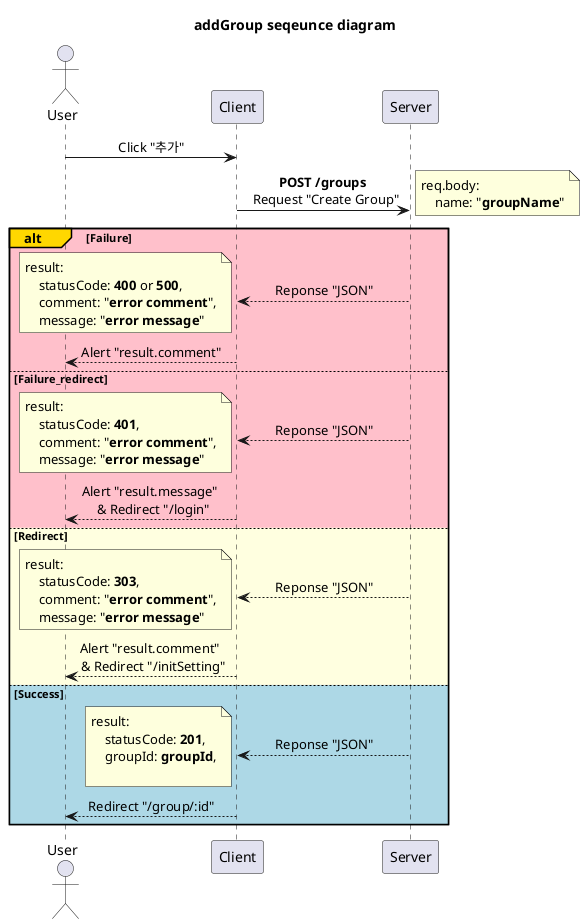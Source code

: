 @startuml addGroup
'http://localhost:3000/userHome

title addGroup seqeunce diagram

skinparam SequenceMessageAlignment center

participant Server order 30
participant Client order 20
actor User order 10

User -> Client: Click "추가"

Client -> Server: **POST /groups** \n Request "Create Group"
note right
    req.body:
        name: "**groupName**"
end note

alt#Gold #Pink Failure
    Client <-- Server: Reponse "JSON"
    note left
        result:
            statusCode: **400** or **500**,
            comment: "**error comment**",
            message: "**error message**"
    end note
    User <-- Client: Alert "result.comment"

else #Pink Failure_redirect
    Client <-- Server: Reponse "JSON"
    note left
        result:
            statusCode: **401**,
            comment: "**error comment**",
            message: "**error message**"
    end note
    User <-- Client: Alert "result.message" \n & Redirect "/login"

else #LightYellow Redirect
    Client <-- Server: Reponse "JSON"
    note left
        result:
            statusCode: **303**,
            comment: "**error comment**",
            message: "**error message**"
    end note
    User <-- Client: Alert "result.comment" \n & Redirect "/initSetting"

else #LightBlue Success
    Client <-- Server: Reponse "JSON"
    note left
        result:
            statusCode: **201**,
            groupId: **groupId**,

    end note
    User <-- Client: Redirect "/group/:id"

end

@enduml